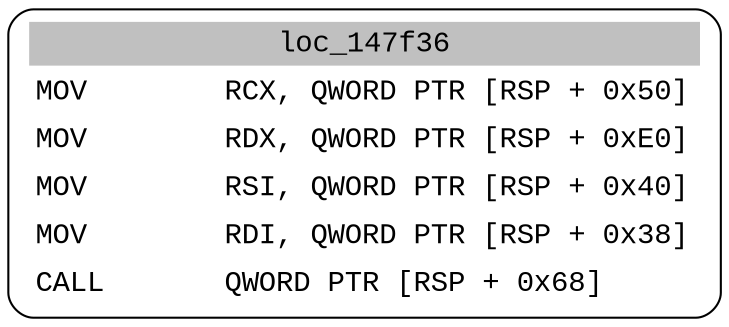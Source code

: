 digraph asm_graph {
1941 [
shape="Mrecord" fontname="Courier New"label =<<table border="0" cellborder="0" cellpadding="3"><tr><td align="center" colspan="2" bgcolor="grey">loc_147f36</td></tr><tr><td align="left">MOV        RCX, QWORD PTR [RSP + 0x50]</td></tr><tr><td align="left">MOV        RDX, QWORD PTR [RSP + 0xE0]</td></tr><tr><td align="left">MOV        RSI, QWORD PTR [RSP + 0x40]</td></tr><tr><td align="left">MOV        RDI, QWORD PTR [RSP + 0x38]</td></tr><tr><td align="left">CALL       QWORD PTR [RSP + 0x68]</td></tr></table>> ];
}